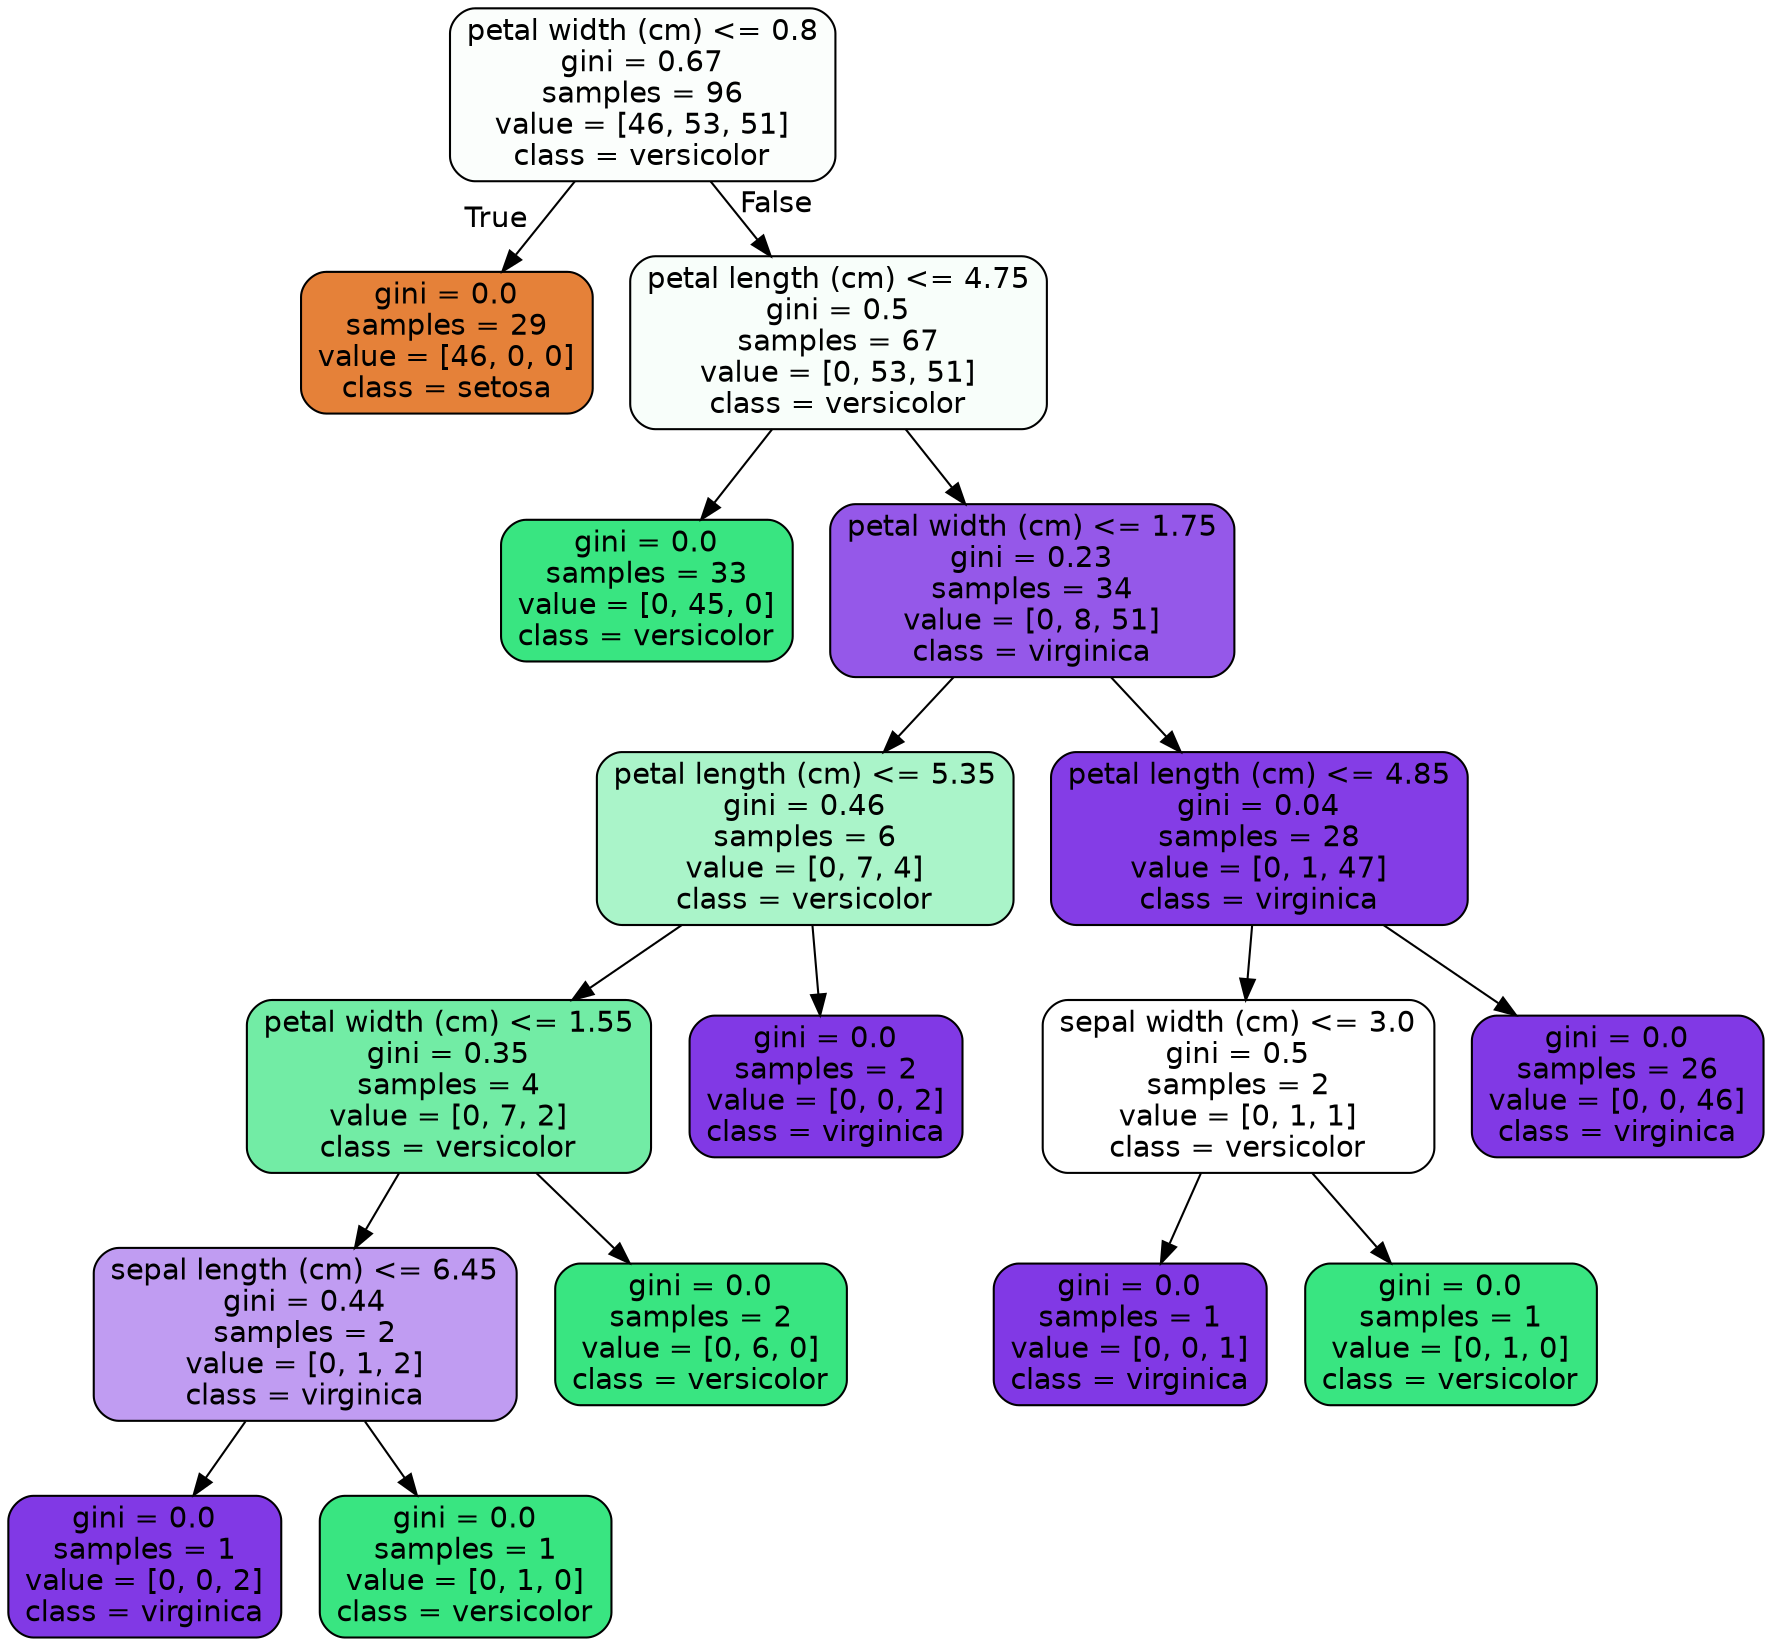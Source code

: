 digraph Tree {
node [shape=box, style="filled, rounded", color="black", fontname=helvetica] ;
edge [fontname=helvetica] ;
0 [label="petal width (cm) <= 0.8\ngini = 0.67\nsamples = 96\nvalue = [46, 53, 51]\nclass = versicolor", fillcolor="#fbfefc"] ;
1 [label="gini = 0.0\nsamples = 29\nvalue = [46, 0, 0]\nclass = setosa", fillcolor="#e58139"] ;
0 -> 1 [labeldistance=2.5, labelangle=45, headlabel="True"] ;
2 [label="petal length (cm) <= 4.75\ngini = 0.5\nsamples = 67\nvalue = [0, 53, 51]\nclass = versicolor", fillcolor="#f8fefa"] ;
0 -> 2 [labeldistance=2.5, labelangle=-45, headlabel="False"] ;
3 [label="gini = 0.0\nsamples = 33\nvalue = [0, 45, 0]\nclass = versicolor", fillcolor="#39e581"] ;
2 -> 3 ;
4 [label="petal width (cm) <= 1.75\ngini = 0.23\nsamples = 34\nvalue = [0, 8, 51]\nclass = virginica", fillcolor="#9558e9"] ;
2 -> 4 ;
5 [label="petal length (cm) <= 5.35\ngini = 0.46\nsamples = 6\nvalue = [0, 7, 4]\nclass = versicolor", fillcolor="#aaf4c9"] ;
4 -> 5 ;
6 [label="petal width (cm) <= 1.55\ngini = 0.35\nsamples = 4\nvalue = [0, 7, 2]\nclass = versicolor", fillcolor="#72eca5"] ;
5 -> 6 ;
7 [label="sepal length (cm) <= 6.45\ngini = 0.44\nsamples = 2\nvalue = [0, 1, 2]\nclass = virginica", fillcolor="#c09cf2"] ;
6 -> 7 ;
8 [label="gini = 0.0\nsamples = 1\nvalue = [0, 0, 2]\nclass = virginica", fillcolor="#8139e5"] ;
7 -> 8 ;
9 [label="gini = 0.0\nsamples = 1\nvalue = [0, 1, 0]\nclass = versicolor", fillcolor="#39e581"] ;
7 -> 9 ;
10 [label="gini = 0.0\nsamples = 2\nvalue = [0, 6, 0]\nclass = versicolor", fillcolor="#39e581"] ;
6 -> 10 ;
11 [label="gini = 0.0\nsamples = 2\nvalue = [0, 0, 2]\nclass = virginica", fillcolor="#8139e5"] ;
5 -> 11 ;
12 [label="petal length (cm) <= 4.85\ngini = 0.04\nsamples = 28\nvalue = [0, 1, 47]\nclass = virginica", fillcolor="#843de6"] ;
4 -> 12 ;
13 [label="sepal width (cm) <= 3.0\ngini = 0.5\nsamples = 2\nvalue = [0, 1, 1]\nclass = versicolor", fillcolor="#ffffff"] ;
12 -> 13 ;
14 [label="gini = 0.0\nsamples = 1\nvalue = [0, 0, 1]\nclass = virginica", fillcolor="#8139e5"] ;
13 -> 14 ;
15 [label="gini = 0.0\nsamples = 1\nvalue = [0, 1, 0]\nclass = versicolor", fillcolor="#39e581"] ;
13 -> 15 ;
16 [label="gini = 0.0\nsamples = 26\nvalue = [0, 0, 46]\nclass = virginica", fillcolor="#8139e5"] ;
12 -> 16 ;
}